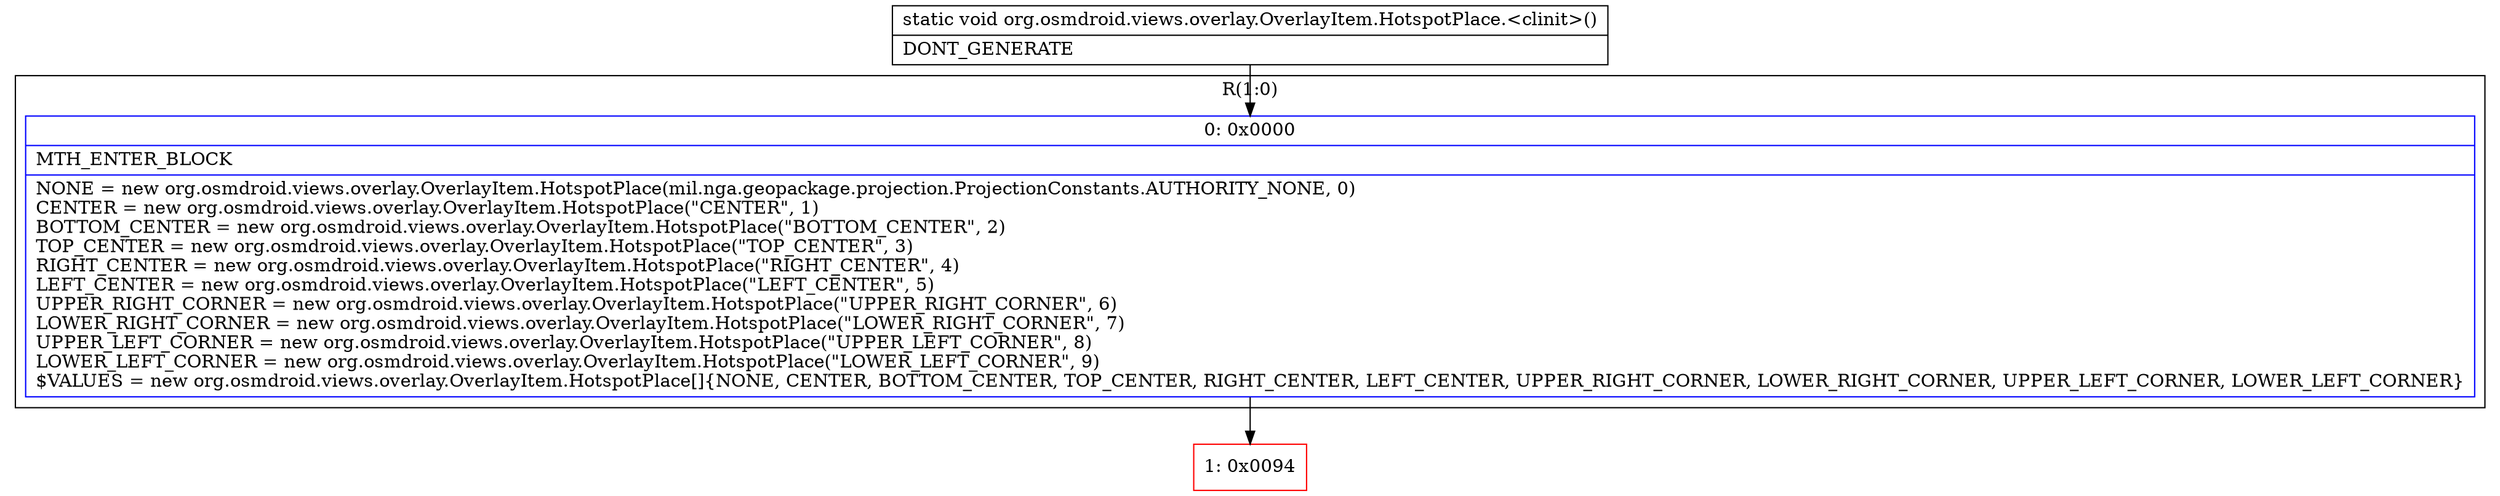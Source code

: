 digraph "CFG fororg.osmdroid.views.overlay.OverlayItem.HotspotPlace.\<clinit\>()V" {
subgraph cluster_Region_467343971 {
label = "R(1:0)";
node [shape=record,color=blue];
Node_0 [shape=record,label="{0\:\ 0x0000|MTH_ENTER_BLOCK\l|NONE = new org.osmdroid.views.overlay.OverlayItem.HotspotPlace(mil.nga.geopackage.projection.ProjectionConstants.AUTHORITY_NONE, 0)\lCENTER = new org.osmdroid.views.overlay.OverlayItem.HotspotPlace(\"CENTER\", 1)\lBOTTOM_CENTER = new org.osmdroid.views.overlay.OverlayItem.HotspotPlace(\"BOTTOM_CENTER\", 2)\lTOP_CENTER = new org.osmdroid.views.overlay.OverlayItem.HotspotPlace(\"TOP_CENTER\", 3)\lRIGHT_CENTER = new org.osmdroid.views.overlay.OverlayItem.HotspotPlace(\"RIGHT_CENTER\", 4)\lLEFT_CENTER = new org.osmdroid.views.overlay.OverlayItem.HotspotPlace(\"LEFT_CENTER\", 5)\lUPPER_RIGHT_CORNER = new org.osmdroid.views.overlay.OverlayItem.HotspotPlace(\"UPPER_RIGHT_CORNER\", 6)\lLOWER_RIGHT_CORNER = new org.osmdroid.views.overlay.OverlayItem.HotspotPlace(\"LOWER_RIGHT_CORNER\", 7)\lUPPER_LEFT_CORNER = new org.osmdroid.views.overlay.OverlayItem.HotspotPlace(\"UPPER_LEFT_CORNER\", 8)\lLOWER_LEFT_CORNER = new org.osmdroid.views.overlay.OverlayItem.HotspotPlace(\"LOWER_LEFT_CORNER\", 9)\l$VALUES = new org.osmdroid.views.overlay.OverlayItem.HotspotPlace[]\{NONE, CENTER, BOTTOM_CENTER, TOP_CENTER, RIGHT_CENTER, LEFT_CENTER, UPPER_RIGHT_CORNER, LOWER_RIGHT_CORNER, UPPER_LEFT_CORNER, LOWER_LEFT_CORNER\}\l}"];
}
Node_1 [shape=record,color=red,label="{1\:\ 0x0094}"];
MethodNode[shape=record,label="{static void org.osmdroid.views.overlay.OverlayItem.HotspotPlace.\<clinit\>()  | DONT_GENERATE\l}"];
MethodNode -> Node_0;
Node_0 -> Node_1;
}

